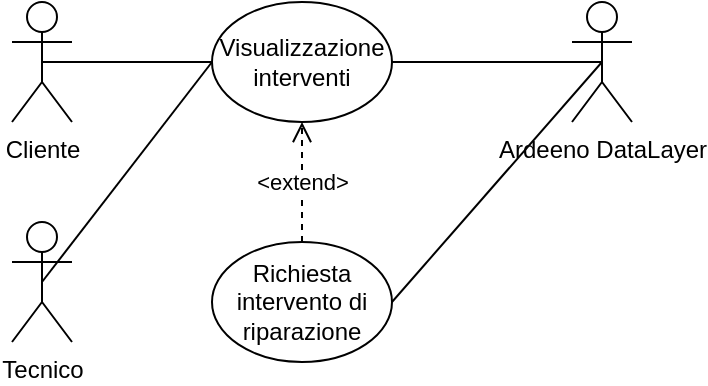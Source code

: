 <mxfile scale="4" border="0" version="12.2.4" pages="1"><diagram id="2pkDhd71fD2mC2tWStdZ" name="Page-1"><mxGraphModel dx="187" dy="429" grid="1" gridSize="10" guides="1" tooltips="1" connect="1" arrows="1" fold="1" page="1" pageScale="1" pageWidth="827" pageHeight="1169" background="#FFFFFF" math="0" shadow="0"><root><mxCell id="0"/><mxCell id="1" parent="0"/><mxCell id="O_CSJ5SETcwsMR54zyhG-16" value="Visualizzazione interventi" style="ellipse;whiteSpace=wrap;html=1;strokeColor=#000000;" parent="1" vertex="1"><mxGeometry x="360" y="890" width="90" height="60" as="geometry"/></mxCell><mxCell id="OmCYWnrhbO7qevd_RyAj-28" value="Richiesta intervento di riparazione" style="ellipse;whiteSpace=wrap;html=1;strokeColor=#000000;" parent="1" vertex="1"><mxGeometry x="360" y="1010" width="90" height="60" as="geometry"/></mxCell><mxCell id="OmCYWnrhbO7qevd_RyAj-53" value="&amp;lt;extend&amp;gt;" style="endArrow=open;endSize=8;endFill=0;html=1;rounded=0;dashed=1;exitX=0.5;exitY=0;exitDx=0;exitDy=0;entryX=0.5;entryY=1;entryDx=0;entryDy=0;startSize=0;" parent="1" source="OmCYWnrhbO7qevd_RyAj-28" target="O_CSJ5SETcwsMR54zyhG-16" edge="1"><mxGeometry width="160" relative="1" as="geometry"><mxPoint x="610" y="500" as="sourcePoint"/><mxPoint x="500" y="530" as="targetPoint"/></mxGeometry></mxCell><mxCell id="OmCYWnrhbO7qevd_RyAj-61" style="edgeStyle=none;rounded=0;orthogonalLoop=1;jettySize=auto;html=1;exitX=0.5;exitY=0.5;exitDx=0;exitDy=0;exitPerimeter=0;entryX=0;entryY=0.5;entryDx=0;entryDy=0;endArrow=none;endFill=0;endSize=10;" parent="1" source="OmCYWnrhbO7qevd_RyAj-58" target="O_CSJ5SETcwsMR54zyhG-16" edge="1"><mxGeometry relative="1" as="geometry"/></mxCell><mxCell id="OmCYWnrhbO7qevd_RyAj-58" value="Cliente" style="shape=umlActor;verticalLabelPosition=bottom;verticalAlign=top;html=1;outlineConnect=0;perimeterSpacing=14;" parent="1" vertex="1"><mxGeometry x="260" y="890" width="30" height="60" as="geometry"/></mxCell><mxCell id="OmCYWnrhbO7qevd_RyAj-66" style="edgeStyle=none;rounded=0;orthogonalLoop=1;jettySize=auto;html=1;exitX=0.5;exitY=0.5;exitDx=0;exitDy=0;exitPerimeter=0;entryX=1;entryY=0.5;entryDx=0;entryDy=0;endArrow=none;endFill=0;endSize=10;" parent="1" source="OmCYWnrhbO7qevd_RyAj-60" target="O_CSJ5SETcwsMR54zyhG-16" edge="1"><mxGeometry relative="1" as="geometry"><mxPoint x="610" y="920" as="targetPoint"/></mxGeometry></mxCell><mxCell id="OmCYWnrhbO7qevd_RyAj-71" style="edgeStyle=none;rounded=0;orthogonalLoop=1;jettySize=auto;html=1;exitX=0.5;exitY=0.5;exitDx=0;exitDy=0;exitPerimeter=0;entryX=1;entryY=0.5;entryDx=0;entryDy=0;endArrow=none;endFill=0;endSize=10;" parent="1" source="OmCYWnrhbO7qevd_RyAj-60" target="OmCYWnrhbO7qevd_RyAj-28" edge="1"><mxGeometry relative="1" as="geometry"><mxPoint x="610" y="1000" as="targetPoint"/></mxGeometry></mxCell><mxCell id="OmCYWnrhbO7qevd_RyAj-60" value="Ardeeno DataLayer" style="shape=umlActor;verticalLabelPosition=bottom;verticalAlign=top;html=1;outlineConnect=0;" parent="1" vertex="1"><mxGeometry x="540" y="890" width="30" height="60" as="geometry"/></mxCell><mxCell id="3" style="rounded=0;orthogonalLoop=1;jettySize=auto;html=1;exitX=0.5;exitY=0.5;exitDx=0;exitDy=0;exitPerimeter=0;endArrow=none;endFill=0;" parent="1" source="2" edge="1"><mxGeometry relative="1" as="geometry"><mxPoint x="360" y="920" as="targetPoint"/></mxGeometry></mxCell><mxCell id="2" value="Tecnico" style="shape=umlActor;verticalLabelPosition=bottom;labelBackgroundColor=#ffffff;verticalAlign=top;html=1;outlineConnect=0;" parent="1" vertex="1"><mxGeometry x="260" y="1000" width="30" height="60" as="geometry"/></mxCell></root></mxGraphModel></diagram></mxfile>